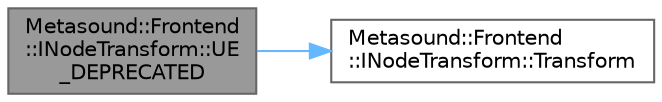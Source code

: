 digraph "Metasound::Frontend::INodeTransform::UE_DEPRECATED"
{
 // INTERACTIVE_SVG=YES
 // LATEX_PDF_SIZE
  bgcolor="transparent";
  edge [fontname=Helvetica,fontsize=10,labelfontname=Helvetica,labelfontsize=10];
  node [fontname=Helvetica,fontsize=10,shape=box,height=0.2,width=0.4];
  rankdir="LR";
  Node1 [id="Node000001",label="Metasound::Frontend\l::INodeTransform::UE\l_DEPRECATED",height=0.2,width=0.4,color="gray40", fillcolor="grey60", style="filled", fontcolor="black",tooltip=" "];
  Node1 -> Node2 [id="edge1_Node000001_Node000002",color="steelblue1",style="solid",tooltip=" "];
  Node2 [id="Node000002",label="Metasound::Frontend\l::INodeTransform::Transform",height=0.2,width=0.4,color="grey40", fillcolor="white", style="filled",URL="$dc/dbb/classMetasound_1_1Frontend_1_1INodeTransform.html#a6338c1e2985d9f23743e19a10e50d25d",tooltip="Return true if the node was modified, false otherwise."];
}
